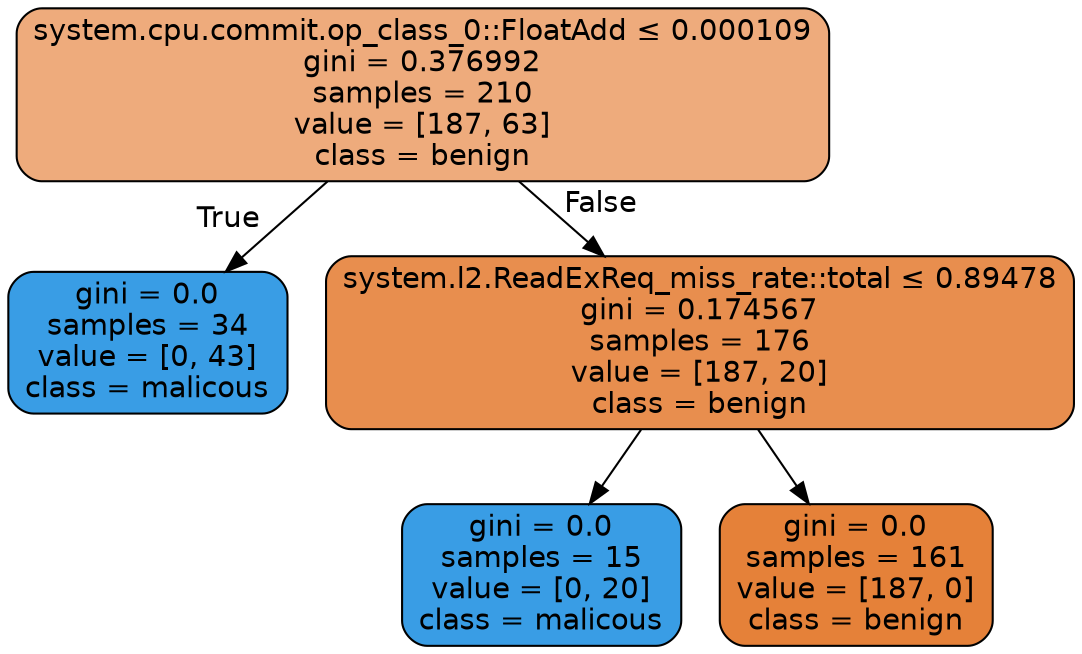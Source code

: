 digraph Tree {
node [shape=box, style="filled, rounded", color="black", fontname=helvetica] ;
edge [fontname=helvetica] ;
0 [label=<system.cpu.commit.op_class_0::FloatAdd &le; 0.000109<br/>gini = 0.376992<br/>samples = 210<br/>value = [187, 63]<br/>class = benign>, fillcolor="#eeab7c"] ;
1 [label=<gini = 0.0<br/>samples = 34<br/>value = [0, 43]<br/>class = malicous>, fillcolor="#399de5"] ;
0 -> 1 [labeldistance=2.5, labelangle=45, headlabel="True"] ;
2 [label=<system.l2.ReadExReq_miss_rate::total &le; 0.89478<br/>gini = 0.174567<br/>samples = 176<br/>value = [187, 20]<br/>class = benign>, fillcolor="#e88e4e"] ;
0 -> 2 [labeldistance=2.5, labelangle=-45, headlabel="False"] ;
3 [label=<gini = 0.0<br/>samples = 15<br/>value = [0, 20]<br/>class = malicous>, fillcolor="#399de5"] ;
2 -> 3 ;
4 [label=<gini = 0.0<br/>samples = 161<br/>value = [187, 0]<br/>class = benign>, fillcolor="#e58139"] ;
2 -> 4 ;
}
